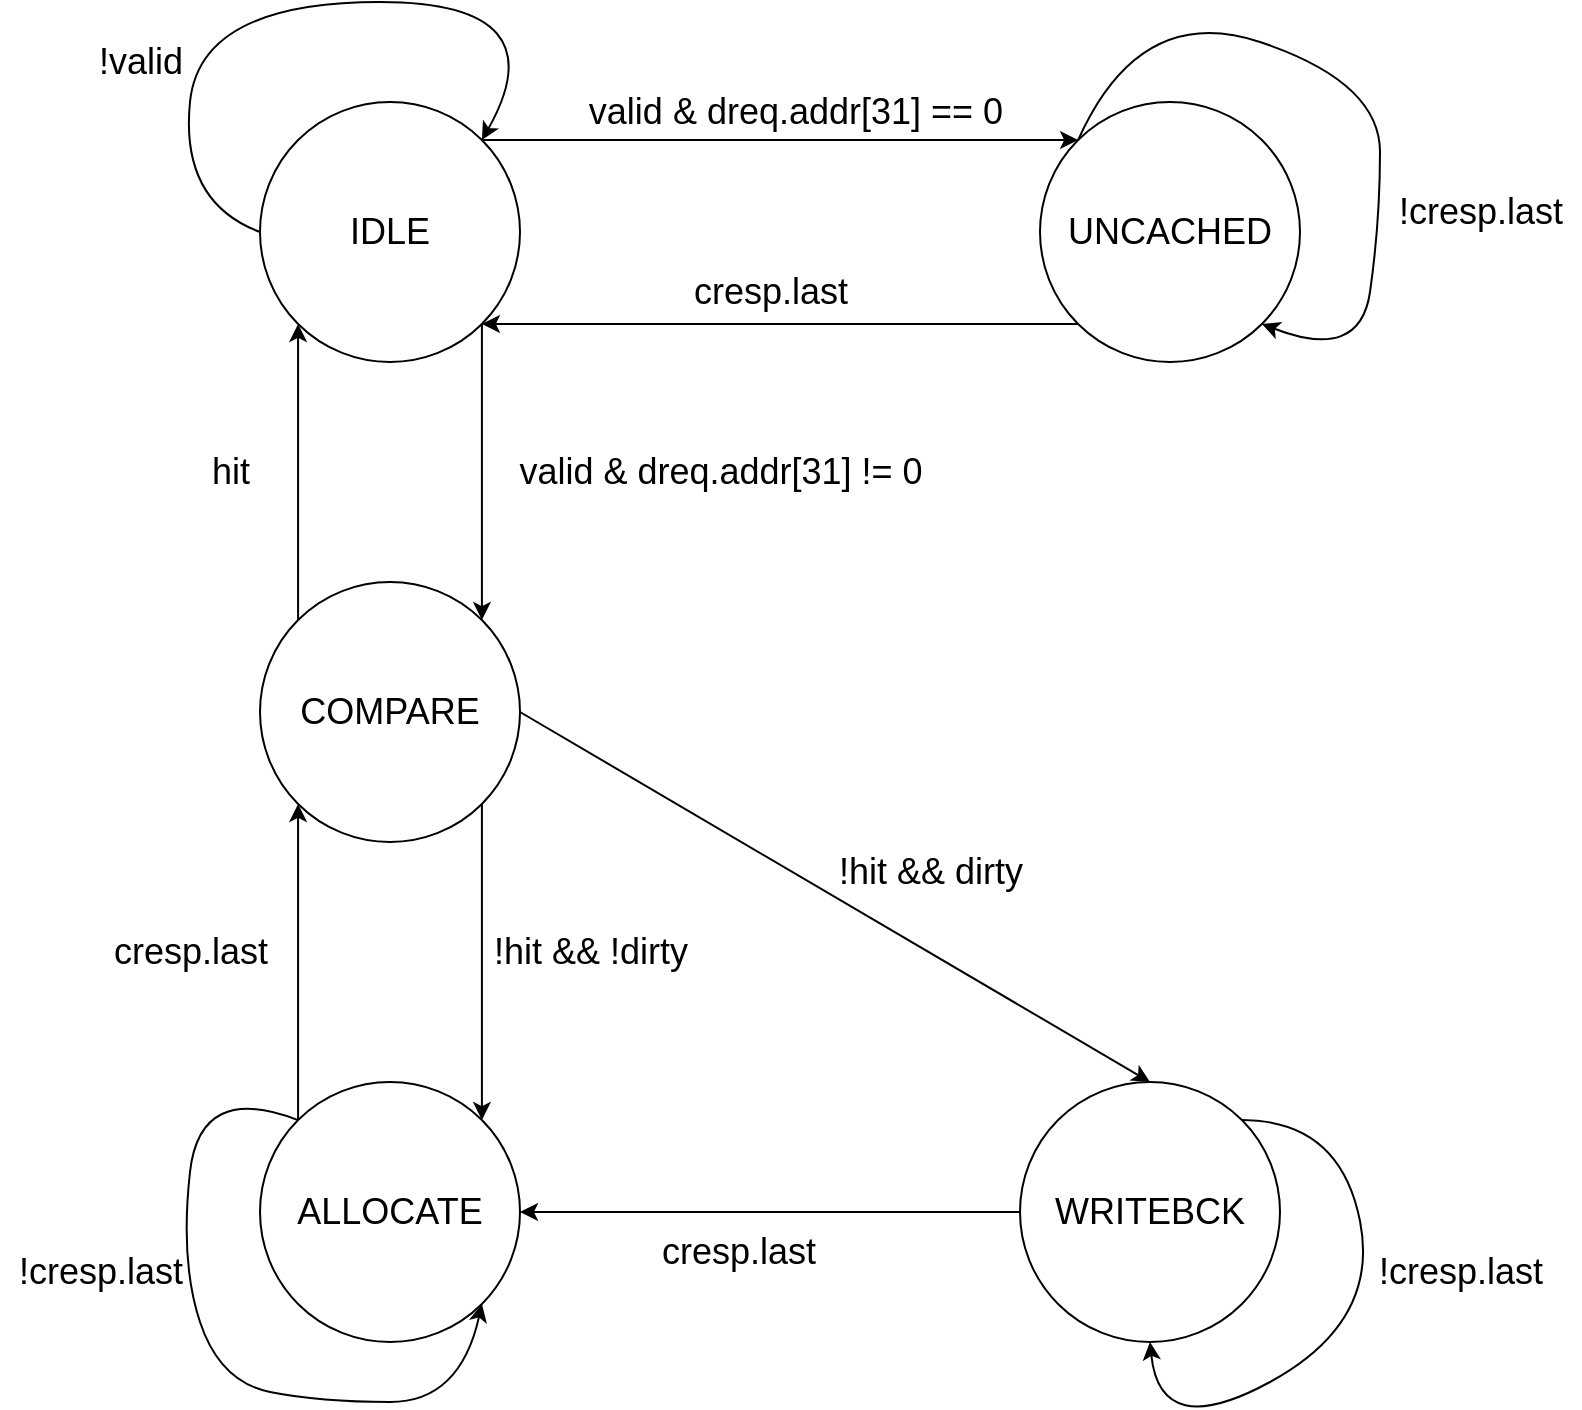 <mxfile version="17.2.4" type="device"><diagram id="y1muRYA3G4SmfjrfJPiR" name="第 1 页"><mxGraphModel dx="1151" dy="785" grid="1" gridSize="10" guides="1" tooltips="1" connect="1" arrows="1" fold="1" page="1" pageScale="1" pageWidth="827" pageHeight="1169" math="0" shadow="0"><root><mxCell id="0"/><mxCell id="1" parent="0"/><mxCell id="WxO5sq4AKyGDE1nMYgZy-30" style="edgeStyle=orthogonalEdgeStyle;rounded=0;orthogonalLoop=1;jettySize=auto;html=1;exitX=0;exitY=1;exitDx=0;exitDy=0;entryX=1;entryY=1;entryDx=0;entryDy=0;fontSize=18;" edge="1" parent="1" source="WxO5sq4AKyGDE1nMYgZy-1" target="WxO5sq4AKyGDE1nMYgZy-2"><mxGeometry relative="1" as="geometry"/></mxCell><mxCell id="WxO5sq4AKyGDE1nMYgZy-1" value="&lt;font style=&quot;font-size: 18px&quot;&gt;UNCACHED&lt;/font&gt;" style="ellipse;whiteSpace=wrap;html=1;aspect=fixed;" vertex="1" parent="1"><mxGeometry x="520" y="70" width="130" height="130" as="geometry"/></mxCell><mxCell id="WxO5sq4AKyGDE1nMYgZy-6" style="edgeStyle=orthogonalEdgeStyle;rounded=0;orthogonalLoop=1;jettySize=auto;html=1;exitX=1;exitY=0;exitDx=0;exitDy=0;entryX=0;entryY=0;entryDx=0;entryDy=0;fontSize=18;" edge="1" parent="1" source="WxO5sq4AKyGDE1nMYgZy-2" target="WxO5sq4AKyGDE1nMYgZy-1"><mxGeometry relative="1" as="geometry"/></mxCell><mxCell id="WxO5sq4AKyGDE1nMYgZy-12" style="edgeStyle=orthogonalEdgeStyle;rounded=0;orthogonalLoop=1;jettySize=auto;html=1;exitX=1;exitY=1;exitDx=0;exitDy=0;entryX=1;entryY=0;entryDx=0;entryDy=0;fontSize=18;" edge="1" parent="1" source="WxO5sq4AKyGDE1nMYgZy-2" target="WxO5sq4AKyGDE1nMYgZy-4"><mxGeometry relative="1" as="geometry"/></mxCell><mxCell id="WxO5sq4AKyGDE1nMYgZy-2" value="&lt;font style=&quot;font-size: 18px&quot;&gt;IDLE&lt;/font&gt;" style="ellipse;whiteSpace=wrap;html=1;aspect=fixed;" vertex="1" parent="1"><mxGeometry x="130" y="70" width="130" height="130" as="geometry"/></mxCell><mxCell id="WxO5sq4AKyGDE1nMYgZy-17" style="edgeStyle=orthogonalEdgeStyle;rounded=0;orthogonalLoop=1;jettySize=auto;html=1;exitX=0;exitY=0;exitDx=0;exitDy=0;entryX=0;entryY=1;entryDx=0;entryDy=0;fontSize=18;" edge="1" parent="1" source="WxO5sq4AKyGDE1nMYgZy-3" target="WxO5sq4AKyGDE1nMYgZy-4"><mxGeometry relative="1" as="geometry"/></mxCell><mxCell id="WxO5sq4AKyGDE1nMYgZy-3" value="&lt;font style=&quot;font-size: 18px&quot;&gt;ALLOCATE&lt;/font&gt;" style="ellipse;whiteSpace=wrap;html=1;aspect=fixed;" vertex="1" parent="1"><mxGeometry x="130" y="560" width="130" height="130" as="geometry"/></mxCell><mxCell id="WxO5sq4AKyGDE1nMYgZy-13" style="edgeStyle=orthogonalEdgeStyle;rounded=0;orthogonalLoop=1;jettySize=auto;html=1;exitX=0;exitY=0;exitDx=0;exitDy=0;entryX=0;entryY=1;entryDx=0;entryDy=0;fontSize=18;" edge="1" parent="1" source="WxO5sq4AKyGDE1nMYgZy-4" target="WxO5sq4AKyGDE1nMYgZy-2"><mxGeometry relative="1" as="geometry"/></mxCell><mxCell id="WxO5sq4AKyGDE1nMYgZy-15" style="edgeStyle=orthogonalEdgeStyle;rounded=0;orthogonalLoop=1;jettySize=auto;html=1;exitX=1;exitY=1;exitDx=0;exitDy=0;entryX=1;entryY=0;entryDx=0;entryDy=0;fontSize=18;" edge="1" parent="1" source="WxO5sq4AKyGDE1nMYgZy-4" target="WxO5sq4AKyGDE1nMYgZy-3"><mxGeometry relative="1" as="geometry"/></mxCell><mxCell id="WxO5sq4AKyGDE1nMYgZy-4" value="&lt;font style=&quot;font-size: 18px&quot;&gt;COMPARE&lt;/font&gt;" style="ellipse;whiteSpace=wrap;html=1;aspect=fixed;" vertex="1" parent="1"><mxGeometry x="130" y="310" width="130" height="130" as="geometry"/></mxCell><mxCell id="WxO5sq4AKyGDE1nMYgZy-23" style="edgeStyle=orthogonalEdgeStyle;rounded=0;orthogonalLoop=1;jettySize=auto;html=1;exitX=0;exitY=0.5;exitDx=0;exitDy=0;entryX=1;entryY=0.5;entryDx=0;entryDy=0;fontSize=18;" edge="1" parent="1" source="WxO5sq4AKyGDE1nMYgZy-5" target="WxO5sq4AKyGDE1nMYgZy-3"><mxGeometry relative="1" as="geometry"/></mxCell><mxCell id="WxO5sq4AKyGDE1nMYgZy-5" value="&lt;font style=&quot;font-size: 18px&quot;&gt;WRITEBCK&lt;/font&gt;" style="ellipse;whiteSpace=wrap;html=1;aspect=fixed;" vertex="1" parent="1"><mxGeometry x="510" y="560" width="130" height="130" as="geometry"/></mxCell><mxCell id="WxO5sq4AKyGDE1nMYgZy-7" value="&amp;nbsp; &amp;nbsp;valid &amp;amp; dreq.addr[31] == 0" style="text;html=1;align=center;verticalAlign=middle;resizable=0;points=[];autosize=1;strokeColor=none;fillColor=none;fontSize=18;" vertex="1" parent="1"><mxGeometry x="270" y="60" width="240" height="30" as="geometry"/></mxCell><mxCell id="WxO5sq4AKyGDE1nMYgZy-9" value="valid &amp;amp; dreq.addr[31] != 0" style="text;html=1;align=center;verticalAlign=middle;resizable=0;points=[];autosize=1;strokeColor=none;fillColor=none;fontSize=18;" vertex="1" parent="1"><mxGeometry x="250" y="240" width="220" height="30" as="geometry"/></mxCell><mxCell id="WxO5sq4AKyGDE1nMYgZy-14" value="hit" style="text;html=1;align=center;verticalAlign=middle;resizable=0;points=[];autosize=1;strokeColor=none;fillColor=none;fontSize=18;" vertex="1" parent="1"><mxGeometry x="100" y="240" width="30" height="30" as="geometry"/></mxCell><mxCell id="WxO5sq4AKyGDE1nMYgZy-16" value="!hit &amp;amp;&amp;amp; !dirty" style="text;html=1;align=center;verticalAlign=middle;resizable=0;points=[];autosize=1;strokeColor=none;fillColor=none;fontSize=18;" vertex="1" parent="1"><mxGeometry x="240" y="480" width="110" height="30" as="geometry"/></mxCell><mxCell id="WxO5sq4AKyGDE1nMYgZy-18" value="cresp.last" style="text;html=1;align=center;verticalAlign=middle;resizable=0;points=[];autosize=1;strokeColor=none;fillColor=none;fontSize=18;" vertex="1" parent="1"><mxGeometry x="50" y="480" width="90" height="30" as="geometry"/></mxCell><mxCell id="WxO5sq4AKyGDE1nMYgZy-21" value="" style="endArrow=classic;html=1;rounded=0;fontSize=18;exitX=1;exitY=0.5;exitDx=0;exitDy=0;entryX=0.5;entryY=0;entryDx=0;entryDy=0;" edge="1" parent="1" source="WxO5sq4AKyGDE1nMYgZy-4" target="WxO5sq4AKyGDE1nMYgZy-5"><mxGeometry width="50" height="50" relative="1" as="geometry"><mxPoint x="370" y="420" as="sourcePoint"/><mxPoint x="420" y="370" as="targetPoint"/></mxGeometry></mxCell><mxCell id="WxO5sq4AKyGDE1nMYgZy-22" value="!hit &amp;amp;&amp;amp; dirty" style="text;html=1;align=center;verticalAlign=middle;resizable=0;points=[];autosize=1;strokeColor=none;fillColor=none;fontSize=18;" vertex="1" parent="1"><mxGeometry x="410" y="440" width="110" height="30" as="geometry"/></mxCell><mxCell id="WxO5sq4AKyGDE1nMYgZy-24" value="cresp.last" style="text;html=1;align=center;verticalAlign=middle;resizable=0;points=[];autosize=1;strokeColor=none;fillColor=none;fontSize=18;" vertex="1" parent="1"><mxGeometry x="324" y="630" width="90" height="30" as="geometry"/></mxCell><mxCell id="WxO5sq4AKyGDE1nMYgZy-25" value="" style="curved=1;endArrow=classic;html=1;rounded=0;fontSize=18;exitX=1;exitY=0;exitDx=0;exitDy=0;entryX=0.5;entryY=1;entryDx=0;entryDy=0;" edge="1" parent="1" source="WxO5sq4AKyGDE1nMYgZy-5" target="WxO5sq4AKyGDE1nMYgZy-5"><mxGeometry width="50" height="50" relative="1" as="geometry"><mxPoint x="370" y="420" as="sourcePoint"/><mxPoint x="420" y="370" as="targetPoint"/><Array as="points"><mxPoint x="670" y="579"/><mxPoint x="690" y="680"/><mxPoint x="580" y="740"/></Array></mxGeometry></mxCell><mxCell id="WxO5sq4AKyGDE1nMYgZy-26" value="!cresp.last" style="text;html=1;align=center;verticalAlign=middle;resizable=0;points=[];autosize=1;strokeColor=none;fillColor=none;fontSize=18;" vertex="1" parent="1"><mxGeometry x="680" y="640" width="100" height="30" as="geometry"/></mxCell><mxCell id="WxO5sq4AKyGDE1nMYgZy-27" value="" style="curved=1;endArrow=classic;html=1;rounded=0;fontSize=18;exitX=0;exitY=0.5;exitDx=0;exitDy=0;entryX=1;entryY=0;entryDx=0;entryDy=0;" edge="1" parent="1" source="WxO5sq4AKyGDE1nMYgZy-2" target="WxO5sq4AKyGDE1nMYgZy-2"><mxGeometry width="50" height="50" relative="1" as="geometry"><mxPoint x="370" y="420" as="sourcePoint"/><mxPoint x="420" y="370" as="targetPoint"/><Array as="points"><mxPoint x="90" y="120"/><mxPoint x="100" y="20"/><mxPoint x="280" y="20"/></Array></mxGeometry></mxCell><mxCell id="WxO5sq4AKyGDE1nMYgZy-28" value="!valid" style="text;html=1;align=center;verticalAlign=middle;resizable=0;points=[];autosize=1;strokeColor=none;fillColor=none;fontSize=18;" vertex="1" parent="1"><mxGeometry x="40" y="35" width="60" height="30" as="geometry"/></mxCell><mxCell id="WxO5sq4AKyGDE1nMYgZy-31" value="cresp.last" style="text;html=1;align=center;verticalAlign=middle;resizable=0;points=[];autosize=1;strokeColor=none;fillColor=none;fontSize=18;" vertex="1" parent="1"><mxGeometry x="340" y="150" width="90" height="30" as="geometry"/></mxCell><mxCell id="WxO5sq4AKyGDE1nMYgZy-32" value="" style="curved=1;endArrow=classic;html=1;rounded=0;fontSize=18;exitX=0;exitY=0;exitDx=0;exitDy=0;entryX=1;entryY=1;entryDx=0;entryDy=0;" edge="1" parent="1" source="WxO5sq4AKyGDE1nMYgZy-1" target="WxO5sq4AKyGDE1nMYgZy-1"><mxGeometry width="50" height="50" relative="1" as="geometry"><mxPoint x="370" y="420" as="sourcePoint"/><mxPoint x="420" y="370" as="targetPoint"/><Array as="points"><mxPoint x="570" y="20"/><mxPoint x="690" y="60"/><mxPoint x="690" y="130"/><mxPoint x="680" y="200"/></Array></mxGeometry></mxCell><mxCell id="WxO5sq4AKyGDE1nMYgZy-33" value="!cresp.last" style="text;html=1;align=center;verticalAlign=middle;resizable=0;points=[];autosize=1;strokeColor=none;fillColor=none;fontSize=18;" vertex="1" parent="1"><mxGeometry x="690" y="110" width="100" height="30" as="geometry"/></mxCell><mxCell id="WxO5sq4AKyGDE1nMYgZy-34" value="" style="curved=1;endArrow=classic;html=1;rounded=0;fontSize=18;exitX=0;exitY=0;exitDx=0;exitDy=0;entryX=1;entryY=1;entryDx=0;entryDy=0;" edge="1" parent="1" source="WxO5sq4AKyGDE1nMYgZy-3" target="WxO5sq4AKyGDE1nMYgZy-3"><mxGeometry width="50" height="50" relative="1" as="geometry"><mxPoint x="145.962" y="620.038" as="sourcePoint"/><mxPoint x="100" y="731" as="targetPoint"/><Array as="points"><mxPoint x="100" y="560"/><mxPoint x="90" y="650"/><mxPoint x="110" y="710"/><mxPoint x="160" y="720"/><mxPoint x="230" y="720"/></Array></mxGeometry></mxCell><mxCell id="WxO5sq4AKyGDE1nMYgZy-35" value="!cresp.last" style="text;html=1;align=center;verticalAlign=middle;resizable=0;points=[];autosize=1;strokeColor=none;fillColor=none;fontSize=18;" vertex="1" parent="1"><mxGeometry y="640" width="100" height="30" as="geometry"/></mxCell></root></mxGraphModel></diagram></mxfile>